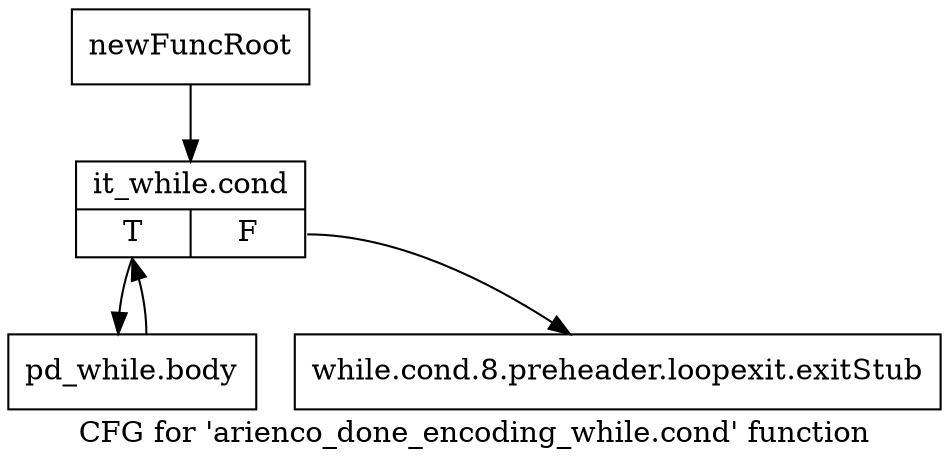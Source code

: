 digraph "CFG for 'arienco_done_encoding_while.cond' function" {
	label="CFG for 'arienco_done_encoding_while.cond' function";

	Node0x218aa50 [shape=record,label="{newFuncRoot}"];
	Node0x218aa50 -> Node0x218aaf0;
	Node0x218aaa0 [shape=record,label="{while.cond.8.preheader.loopexit.exitStub}"];
	Node0x218aaf0 [shape=record,label="{it_while.cond|{<s0>T|<s1>F}}"];
	Node0x218aaf0:s0 -> Node0x218ab40;
	Node0x218aaf0:s1 -> Node0x218aaa0;
	Node0x218ab40 [shape=record,label="{pd_while.body}"];
	Node0x218ab40 -> Node0x218aaf0;
}
